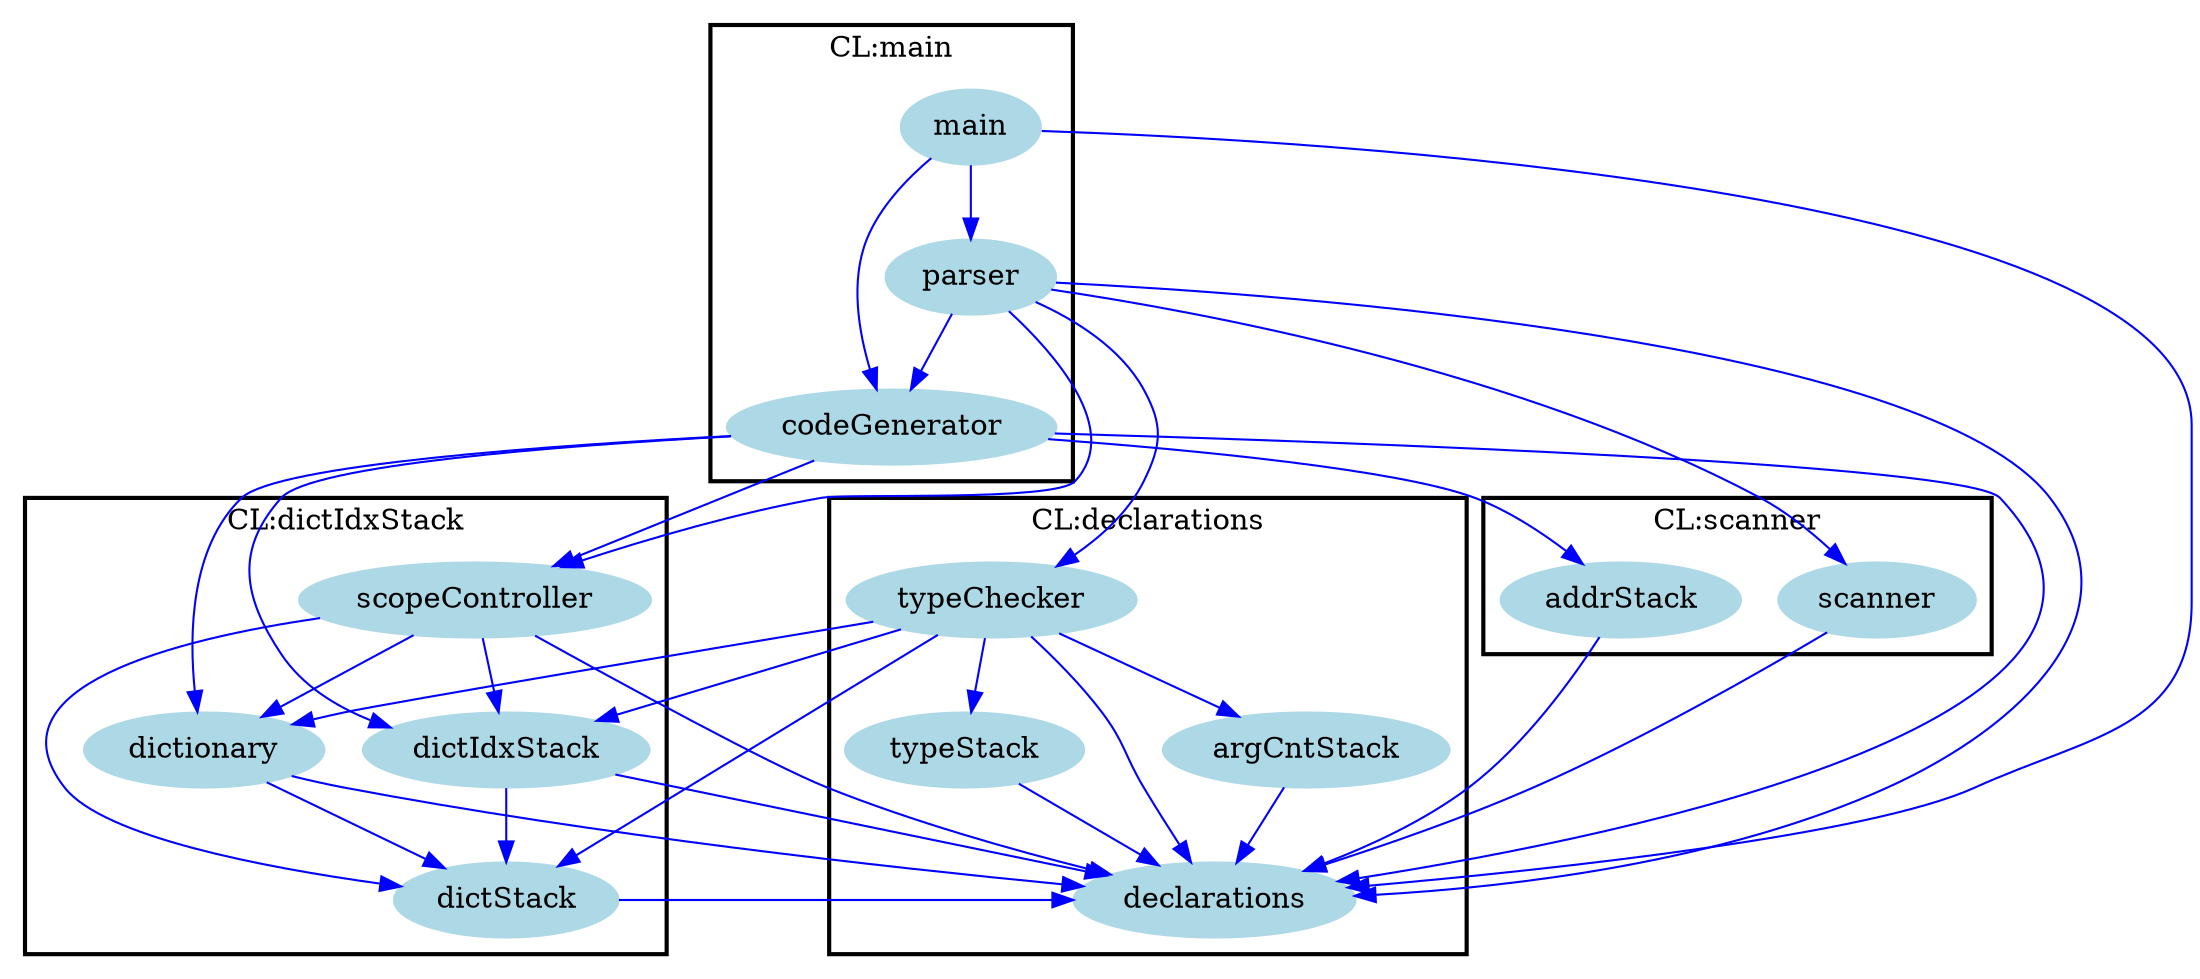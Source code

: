 digraph G {
size = "20,20";
subgraph cluster0 {
label = "CL:dictIdxStack";
color = black;
style = bold;
"dictIdxStack"[label="dictIdxStack",shape=ellipse,color=lightblue,fontcolor=black,style=filled];
"dictStack"[label="dictStack",shape=ellipse,color=lightblue,fontcolor=black,style=filled];
"dictionary"[label="dictionary",shape=ellipse,color=lightblue,fontcolor=black,style=filled];
"scopeController"[label="scopeController",shape=ellipse,color=lightblue,fontcolor=black,style=filled];
}
subgraph cluster1 {
label = "CL:main";
color = black;
style = bold;
"main"[label="main",shape=ellipse,color=lightblue,fontcolor=black,style=filled];
"codeGenerator"[label="codeGenerator",shape=ellipse,color=lightblue,fontcolor=black,style=filled];
"parser"[label="parser",shape=ellipse,color=lightblue,fontcolor=black,style=filled];
}
subgraph cluster2 {
label = "CL:scanner";
color = black;
style = bold;
"scanner"[label="scanner",shape=ellipse,color=lightblue,fontcolor=black,style=filled];
"addrStack"[label="addrStack",shape=ellipse,color=lightblue,fontcolor=black,style=filled];
}
subgraph cluster3 {
label = "CL:declarations";
color = black;
style = bold;
"declarations"[label="declarations",shape=ellipse,color=lightblue,fontcolor=black,style=filled];
"argCntStack"[label="argCntStack",shape=ellipse,color=lightblue,fontcolor=black,style=filled];
"typeChecker"[label="typeChecker",shape=ellipse,color=lightblue,fontcolor=black,style=filled];
"typeStack"[label="typeStack",shape=ellipse,color=lightblue,fontcolor=black,style=filled];
}
"main" -> "declarations"[color=blue,font=6];
"main" -> "parser"[color=blue,font=6];
"main" -> "codeGenerator"[color=blue,font=6];
"parser" -> "declarations"[color=blue,font=6];
"parser" -> "scanner"[color=blue,font=6];
"parser" -> "scopeController"[color=blue,font=6];
"parser" -> "typeChecker"[color=blue,font=6];
"parser" -> "codeGenerator"[color=blue,font=6];
"codeGenerator" -> "declarations"[color=blue,font=6];
"codeGenerator" -> "dictionary"[color=blue,font=6];
"codeGenerator" -> "dictIdxStack"[color=blue,font=6];
"codeGenerator" -> "scopeController"[color=blue,font=6];
"codeGenerator" -> "addrStack"[color=blue,font=6];
"scanner" -> "declarations"[color=blue,font=6];
"scopeController" -> "declarations"[color=blue,font=6];
"scopeController" -> "dictionary"[color=blue,font=6];
"scopeController" -> "dictIdxStack"[color=blue,font=6];
"scopeController" -> "dictStack"[color=blue,font=6];
"typeChecker" -> "declarations"[color=blue,font=6];
"typeChecker" -> "dictStack"[color=blue,font=6];
"typeChecker" -> "dictionary"[color=blue,font=6];
"typeChecker" -> "dictIdxStack"[color=blue,font=6];
"typeChecker" -> "typeStack"[color=blue,font=6];
"typeChecker" -> "argCntStack"[color=blue,font=6];
"dictionary" -> "declarations"[color=blue,font=6];
"dictionary" -> "dictStack"[color=blue,font=6];
"dictIdxStack" -> "declarations"[color=blue,font=6];
"dictIdxStack" -> "dictStack"[color=blue,font=6];
"addrStack" -> "declarations"[color=blue,font=6];
"dictStack" -> "declarations"[color=blue,font=6];
"typeStack" -> "declarations"[color=blue,font=6];
"argCntStack" -> "declarations"[color=blue,font=6];
}